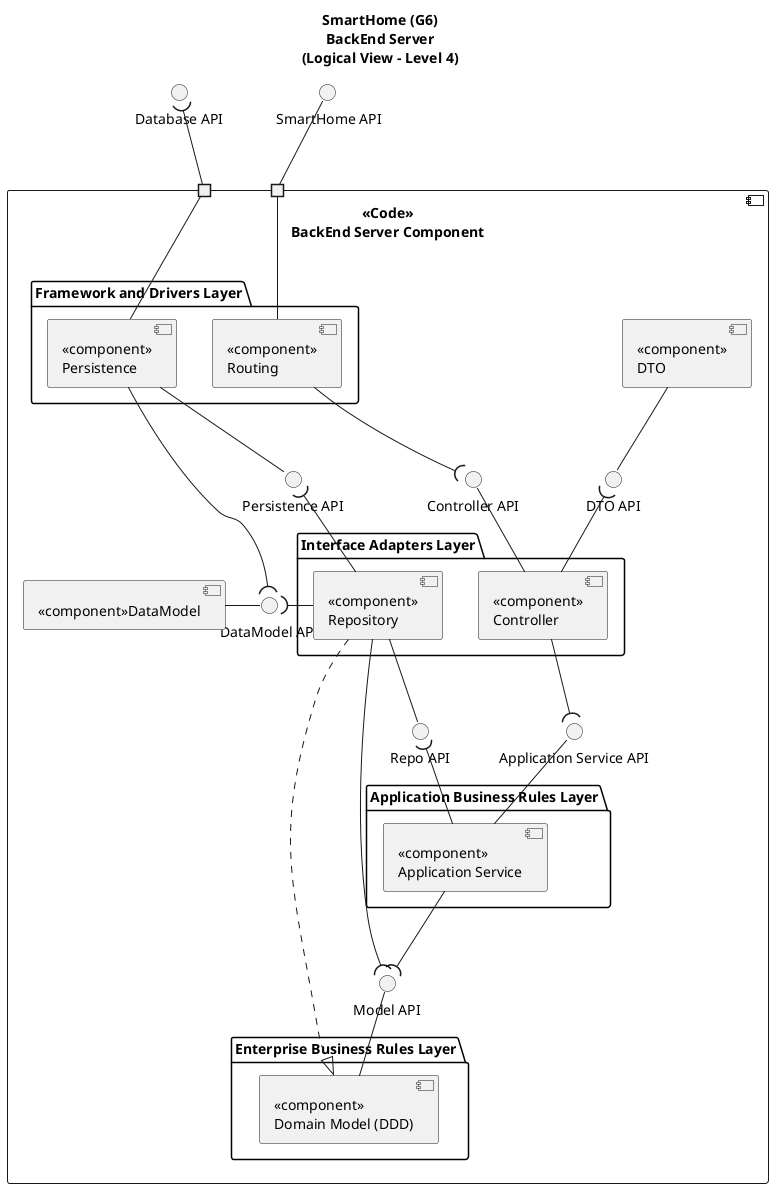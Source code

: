 @startuml
'https://plantuml.com/component-diagram

title SmartHome (G6)\nBackEnd Server\n(Logical View - Level 4)

component "<<Code>>\nBackEnd Server Component" as BE{

package "Framework and Drivers Layer" as FDL{
component "<<component>>\nPersistence" as PERS{
}
component "<<component>>\nRouting" as ROUT{
}
}

package "Interface Adapters Layer" as IAL{
component "<<component>>\nController" as CONT{
}
component "<<component>>\nRepository" as REPO{
}
}
package "Application Business Rules Layer" as ABR{
component "<<component>>\nApplication Service" as SERV{
}
}
package "Enterprise Business Rules Layer" as EBR{
component "<<component>>\nDomain Model (DDD)" as DOMAIN{
}
}
component "<<component>>DataModel" as DATAMODEL{
}
component "<<component>>\nDTO" as DTO{
}
interface "Controller API" as CONTAPI
interface "DataModel API" as DATAMODELAPI
interface "Persistence API" as PERSAPI
interface "Application Service API" as APPSERVAPI
interface "DTO API" as DTOAPI
interface "Model API" as MODELAPI
interface "Repo API" as REPOAPI
portin " " as BP1
portin " " as BP5
}

/'REST API'/
ROUT --- BP1
BP1 -u- " SmartHome API"

/'Persistence'/
PERS -- BP5
PERS -- PERSAPI
PERSAPI )-- REPO
PERS --( DATAMODELAPI
DATAMODELAPI -l- DATAMODEL

/'Routing Controller'/
ROUT --( CONTAPI
CONTAPI -- CONT

/'Controller Service'/
CONT --( APPSERVAPI
APPSERVAPI -d- SERV
CONT -up-( DTOAPI
DTOAPI -up- DTO

/'Service Domain'/
SERV --( MODELAPI
MODELAPI -- DOMAIN

/'Repo Model'/
REPO -- REPOAPI
REPO --( MODELAPI
REPOAPI )-- SERV
REPO .|> DOMAIN

/'Repo Persistence'/
REPO -l-( DATAMODELAPI


/'Exterior connections'/
BP5 -u-( "Database API"

@enduml

/' Isto provavelmente é um Nível 4, no Nível 3 teríamos, entre outras coisas que definir a ligação à base de dados'/
/´precisamos especificar ligação com base de dadosm, feita no BAckend (nivel 2), interna no proprio backend'/